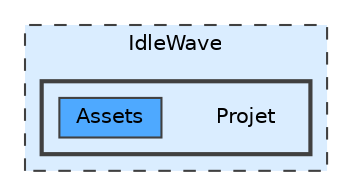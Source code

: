 digraph "Q:/IdleWave/Projet"
{
 // LATEX_PDF_SIZE
  bgcolor="transparent";
  edge [fontname=Helvetica,fontsize=10,labelfontname=Helvetica,labelfontsize=10];
  node [fontname=Helvetica,fontsize=10,shape=box,height=0.2,width=0.4];
  compound=true
  subgraph clusterdir_662ecdf94d6e43cae6c43955b43e333f {
    graph [ bgcolor="#daedff", pencolor="grey25", label="IdleWave", fontname=Helvetica,fontsize=10 style="filled,dashed", URL="dir_662ecdf94d6e43cae6c43955b43e333f.html",tooltip=""]
  subgraph clusterdir_4a08feb6e4461cf71ab3b9d44d702b5d {
    graph [ bgcolor="#daedff", pencolor="grey25", label="", fontname=Helvetica,fontsize=10 style="filled,bold", URL="dir_4a08feb6e4461cf71ab3b9d44d702b5d.html",tooltip=""]
    dir_4a08feb6e4461cf71ab3b9d44d702b5d [shape=plaintext, label="Projet"];
  dir_67c15ac6c550aa421ff3fd7ae9a62c8d [label="Assets", fillcolor="#4ea9ff", color="grey25", style="filled", URL="dir_67c15ac6c550aa421ff3fd7ae9a62c8d.html",tooltip=""];
  }
  }
}
